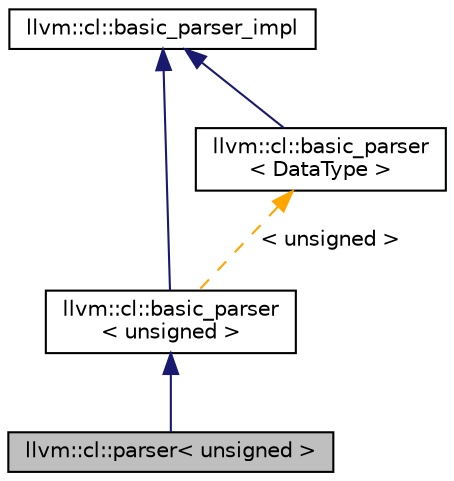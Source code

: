 digraph "llvm::cl::parser&lt; unsigned &gt;"
{
 // LATEX_PDF_SIZE
  bgcolor="transparent";
  edge [fontname="Helvetica",fontsize="10",labelfontname="Helvetica",labelfontsize="10"];
  node [fontname="Helvetica",fontsize="10",shape=record];
  Node1 [label="llvm::cl::parser\< unsigned \>",height=0.2,width=0.4,color="black", fillcolor="grey75", style="filled", fontcolor="black",tooltip=" "];
  Node2 -> Node1 [dir="back",color="midnightblue",fontsize="10",style="solid",fontname="Helvetica"];
  Node2 [label="llvm::cl::basic_parser\l\< unsigned \>",height=0.2,width=0.4,color="black",URL="$classllvm_1_1cl_1_1basic__parser.html",tooltip=" "];
  Node3 -> Node2 [dir="back",color="midnightblue",fontsize="10",style="solid",fontname="Helvetica"];
  Node3 [label="llvm::cl::basic_parser_impl",height=0.2,width=0.4,color="black",URL="$classllvm_1_1cl_1_1basic__parser__impl.html",tooltip=" "];
  Node4 -> Node2 [dir="back",color="orange",fontsize="10",style="dashed",label=" \< unsigned \>" ,fontname="Helvetica"];
  Node4 [label="llvm::cl::basic_parser\l\< DataType \>",height=0.2,width=0.4,color="black",URL="$classllvm_1_1cl_1_1basic__parser.html",tooltip=" "];
  Node3 -> Node4 [dir="back",color="midnightblue",fontsize="10",style="solid",fontname="Helvetica"];
}
